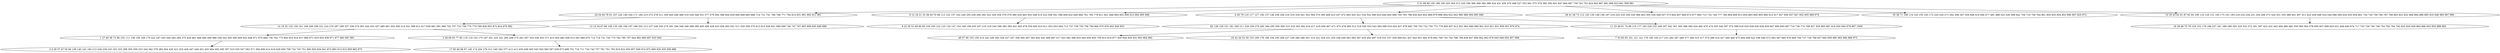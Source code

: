 digraph true_tree {
	"0" -> "1"
	"0" -> "2"
	"1" -> "3"
	"3" -> "4"
	"3" -> "5"
	"2" -> "6"
	"0" -> "7"
	"0" -> "8"
	"7" -> "9"
	"4" -> "10"
	"7" -> "11"
	"9" -> "12"
	"11" -> "13"
	"0" -> "14"
	"9" -> "15"
	"1" -> "16"
	"0" -> "17"
	"5" -> "18"
	"17" -> "19"
	"0" [label="5 31 68 89 100 188 190 203 304 313 325 356 366 368 384 388 424 431 450 476 498 527 553 561 575 576 585 592 601 647 664 687 739 743 752 824 842 867 881 909 923 941 958 981"];
	"1" [label="24 54 64 78 91 107 144 149 164 171 182 215 273 278 311 350 400 446 486 516 528 548 551 577 579 582 596 604 639 660 668 685 686 714 721 741 766 768 771 794 814 831 891 892 911 961"];
	"2" [label="9 12 18 21 33 38 50 70 98 113 123 157 162 240 255 256 260 292 322 329 354 376 379 380 439 463 503 508 515 532 558 591 598 609 632 640 680 761 765 778 811 821 848 894 902 908 914 984 985 998"];
	"3" [label="14 19 32 132 150 161 166 206 208 221 224 270 287 299 337 338 374 381 444 453 457 489 491 504 506 514 541 589 612 617 658 681 691 696 702 707 723 749 770 779 789 828 855 872 924 976 982"];
	"4" [label="1 27 40 58 72 86 102 111 138 156 168 170 222 247 263 264 283 285 375 428 461 468 485 490 496 538 542 593 595 600 622 646 671 675 684 730 762 773 802 810 816 817 860 871 919 934 938 971 977 983 987 991"];
	"5" [label="2 26 60 63 77 85 118 119 152 175 187 201 225 241 265 268 275 291 307 333 339 353 371 415 454 483 509 513 581 666 670 712 718 731 735 775 782 785 797 844 882 890 897 933 940"];
	"6" [label="8 22 30 51 69 80 95 104 105 122 125 134 147 154 160 199 205 207 210 219 244 296 383 394 441 445 479 554 603 610 611 652 653 694 713 737 738 755 758 790 846 870 876 942 949 953"];
	"7" [label="6 45 79 110 117 127 136 137 146 238 258 316 319 334 341 352 364 370 395 409 410 437 472 493 502 521 534 552 580 623 644 663 698 705 763 786 836 843 852 869 879 898 904 922 943 980 986 994 995 996"];
	"8" [label="28 41 56 73 112 120 130 148 158 167 218 223 235 259 330 369 403 505 539 549 557 573 602 657 669 672 677 683 715 732 744 777 780 804 809 813 854 893 900 905 906 912 917 927 936 937 947 952 955 969 979"];
	"9" [label="82 126 129 151 181 200 211 229 236 279 282 284 295 300 306 310 318 343 392 416 417 418 459 467 471 475 478 484 512 518 529 533 543 584 586 616 624 627 678 682 700 703 722 750 772 776 800 807 812 851 861 880 889 901 910 921 931 939 951 970 974"];
	"10" [label="3 4 29 37 47 55 66 139 140 142 184 213 226 239 243 252 253 298 305 309 323 344 362 378 382 404 420 421 425 426 447 449 451 455 464 492 495 507 510 530 547 563 571 594 606 614 619 629 656 708 724 745 751 806 820 826 841 873 883 913 915 959 962 975"];
	"11" [label="11 23 48 61 74 99 115 177 183 228 232 248 297 342 361 365 386 390 434 465 470 474 535 540 567 574 599 618 620 628 630 636 659 667 690 693 697 716 736 774 788 827 835 865 887 918 930 944 978 997 1000"];
	"12" [label="49 57 90 103 159 214 242 249 293 326 327 357 358 360 367 393 402 442 469 487 517 523 562 566 633 645 650 655 795 815 819 877 920 928 929 932 963 964 992"];
	"13" [label="7 53 83 93 101 121 141 176 185 192 217 231 262 267 269 277 290 315 317 373 396 414 427 440 460 473 494 499 522 536 546 572 583 597 665 676 695 706 727 728 769 837 840 859 885 965 966 968 973"];
	"14" [label="35 36 71 108 114 143 155 163 172 220 245 271 302 308 347 359 408 419 456 477 481 488 525 526 568 642 704 719 756 764 801 830 833 834 853 896 907 925 972"];
	"15" [label="25 42 44 52 59 133 169 178 189 194 195 209 227 230 280 286 301 314 321 328 331 335 336 349 363 385 387 435 452 497 519 531 537 559 569 621 637 643 651 662 679 692 709 733 753 796 798 839 847 856 862 863 878 945 948 954 957 999"];
	"16" [label="13 15 34 67 88 106 135 180 186 197 198 202 212 237 246 250 274 281 294 346 348 398 399 405 406 429 433 458 462 501 511 520 556 570 613 615 626 641 689 699 746 747 767 805 808 845 849 888"];
	"17" [label="10 20 43 62 81 87 92 94 109 116 128 131 165 173 191 193 216 233 234 251 254 266 272 324 351 355 389 401 407 411 423 436 448 524 544 588 590 634 635 654 661 720 729 759 760 787 799 803 823 832 868 884 886 895 916 946 960 967 990"];
	"18" [label="17 65 84 96 97 145 174 204 276 312 340 345 377 412 413 430 438 500 545 555 565 587 638 673 688 701 710 711 734 742 757 781 791 793 818 822 850 857 858 874 875 899 926 935 956 989"];
	"19" [label="16 39 46 75 76 124 153 179 196 257 261 288 289 303 320 332 372 391 397 422 432 443 466 480 482 550 560 564 578 605 607 608 625 631 648 649 674 717 725 726 740 748 754 783 784 792 825 829 838 864 866 903 950 988 993"];
}
